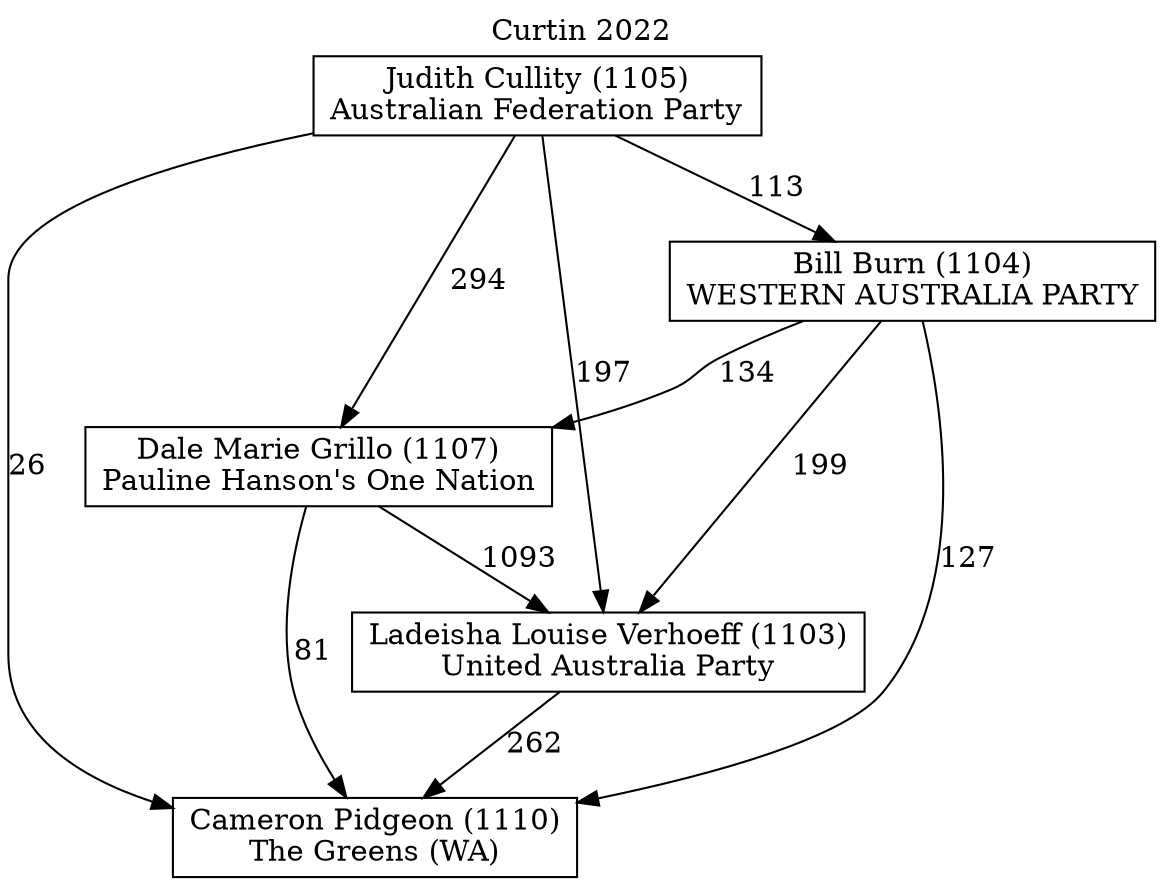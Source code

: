 // House preference flow
digraph "Cameron Pidgeon (1110)_Curtin_2022" {
	graph [label="Curtin 2022" labelloc=t mclimit=10]
	node [shape=box]
	"Cameron Pidgeon (1110)" [label="Cameron Pidgeon (1110)
The Greens (WA)"]
	"Judith Cullity (1105)" [label="Judith Cullity (1105)
Australian Federation Party"]
	"Ladeisha Louise Verhoeff (1103)" [label="Ladeisha Louise Verhoeff (1103)
United Australia Party"]
	"Dale Marie Grillo (1107)" [label="Dale Marie Grillo (1107)
Pauline Hanson's One Nation"]
	"Bill Burn (1104)" [label="Bill Burn (1104)
WESTERN AUSTRALIA PARTY"]
	"Judith Cullity (1105)" -> "Dale Marie Grillo (1107)" [label=294]
	"Bill Burn (1104)" -> "Cameron Pidgeon (1110)" [label=127]
	"Judith Cullity (1105)" -> "Bill Burn (1104)" [label=113]
	"Dale Marie Grillo (1107)" -> "Cameron Pidgeon (1110)" [label=81]
	"Judith Cullity (1105)" -> "Ladeisha Louise Verhoeff (1103)" [label=197]
	"Ladeisha Louise Verhoeff (1103)" -> "Cameron Pidgeon (1110)" [label=262]
	"Bill Burn (1104)" -> "Dale Marie Grillo (1107)" [label=134]
	"Judith Cullity (1105)" -> "Cameron Pidgeon (1110)" [label=26]
	"Dale Marie Grillo (1107)" -> "Ladeisha Louise Verhoeff (1103)" [label=1093]
	"Bill Burn (1104)" -> "Ladeisha Louise Verhoeff (1103)" [label=199]
}
